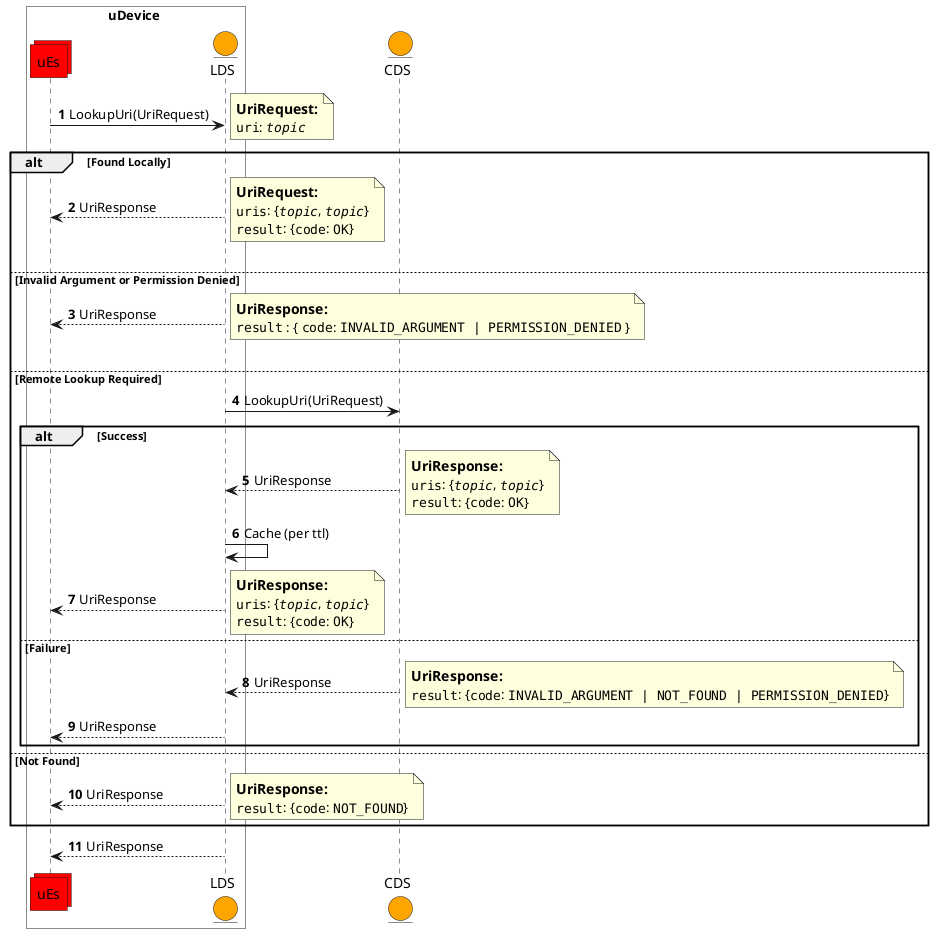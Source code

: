 @startuml
'https://plantuml.com/sequence-diagram

' SPDX-FileCopyrightText: 2023 Contributors to the Eclipse Foundation
'
' See the NOTICE file(s) distributed with this work for additional
' information regarding copyright ownership.
' 
' This program and the accompanying materials are made available under
' the terms of the Apache License Version 2.0 which is available at
' https://www.apache.org/licenses/LICENSE-2.0
'
' SPDX-FileType: SOURCE
' SPDX-License-Identifier: Apache-2.0

autonumber

box uDevice #white
	Collections uEs #red
	entity LDS #orange
end box
entity CDS #orange

uEs -> LDS: LookupUri(UriRequest)
note right
<size:14>**UriRequest:**</size>
""uri"": ""//topic//""
end note

alt Found Locally
LDS --> uEs: UriResponse
note right
<size:14>**UriRequest:**</size>
""uris"": {""//topic//"", ""//topic//""}
""result"": {""code"": ""OK""}
end note
|||
else Invalid Argument or Permission Denied
LDS --> uEs: UriResponse
note right
<size:14>**UriResponse:**</size>
""result"" : { ""code"": ""INVALID_ARGUMENT | PERMISSION_DENIED"" }
end note
|||
else Remote Lookup Required
LDS -> CDS: LookupUri(UriRequest)
alt Success
CDS --> LDS: UriResponse
note right
<size:14>**UriResponse:**</size>
""uris"": {""//topic//"", ""//topic//""}
""result"": {""code"": ""OK""}
end note
LDS -> LDS: Cache (per ttl)
LDS --> uEs: UriResponse
note right
<size:14>**UriResponse:**</size>
""uris"": {""//topic//"", ""//topic//""}
""result"": {""code"": ""OK""}
end note
else Failure
CDS --> LDS: UriResponse
note right
<size:14>**UriResponse:**</size>
""result"": {""code"": ""INVALID_ARGUMENT | NOT_FOUND | PERMISSION_DENIED""}
end note
LDS --> uEs: UriResponse
end alt

else Not Found
LDS --> uEs: UriResponse
note right
<size:14>**UriResponse:**</size>
""result"": {""code"": ""NOT_FOUND""}
end note
end alt

LDS --> uEs: UriResponse
@enduml